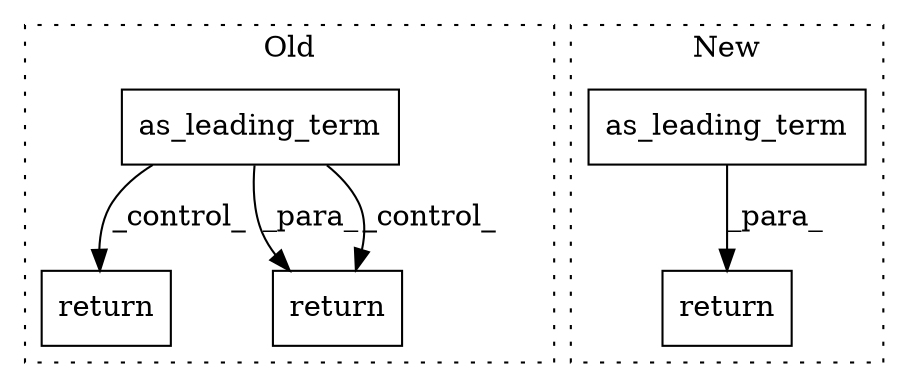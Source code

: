 digraph G {
subgraph cluster0 {
1 [label="return" a="41" s="16184" l="7" shape="box"];
4 [label="as_leading_term" a="32" s="16025,16042" l="16,1" shape="box"];
5 [label="return" a="41" s="16118" l="7" shape="box"];
label = "Old";
style="dotted";
}
subgraph cluster1 {
2 [label="as_leading_term" a="32" s="16189,16206" l="16,1" shape="box"];
3 [label="return" a="41" s="16215" l="7" shape="box"];
label = "New";
style="dotted";
}
2 -> 3 [label="_para_"];
4 -> 5 [label="_para_"];
4 -> 1 [label="_control_"];
4 -> 5 [label="_control_"];
}